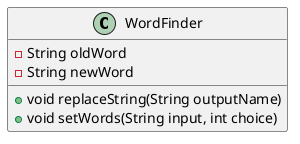 @startuml

class WordFinder{

-String oldWord
-String newWord

+void replaceString(String outputName)
+void setWords(String input, int choice)

}

@enduml